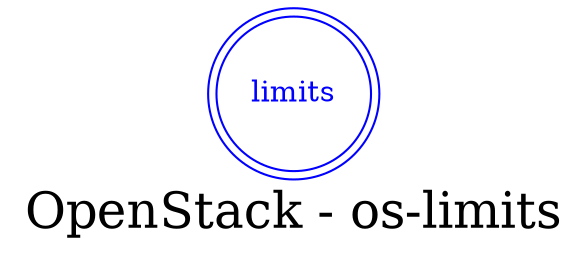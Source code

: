 digraph LexiconGraph {
graph[label="OpenStack - os-limits", fontsize=24]
splines=true
"limits" [color=blue, fontcolor=blue, shape=doublecircle]
}
